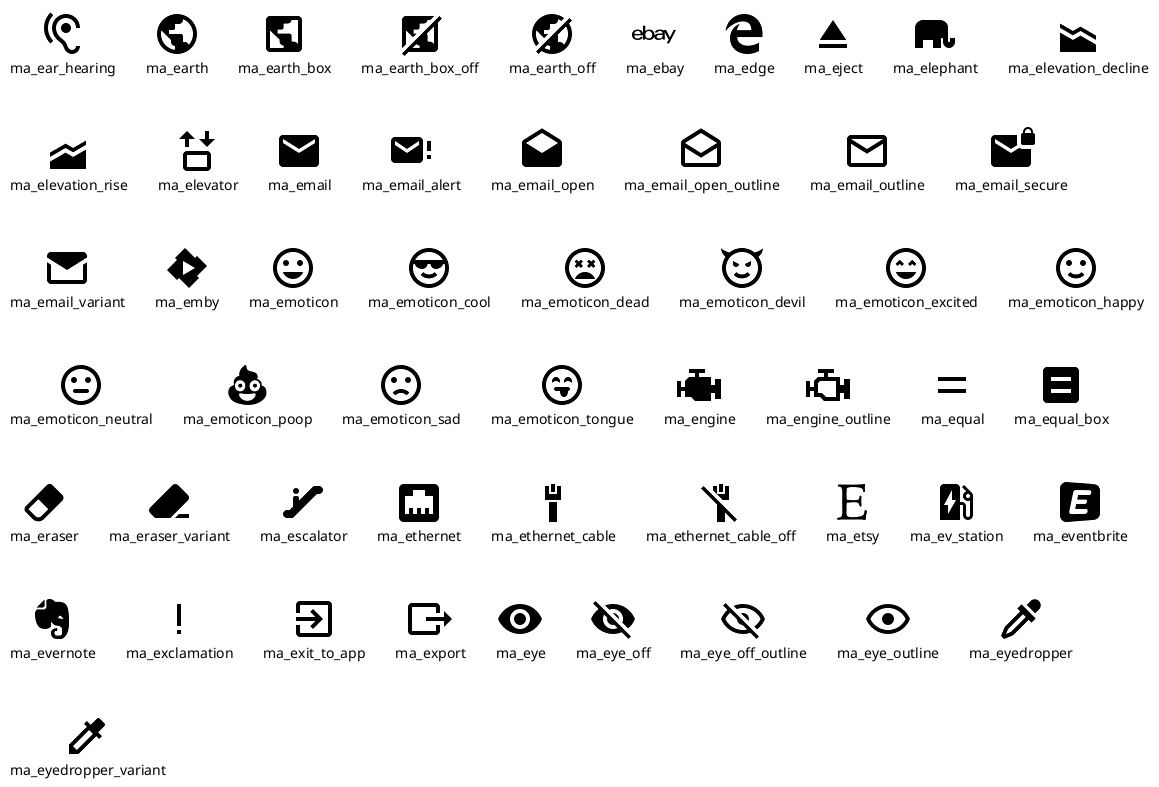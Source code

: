 @startuml
!include <material/ear_hearing>
!include <material/earth>
!include <material/earth_box>
!include <material/earth_box_off>
!include <material/earth_off>
!include <material/ebay>
!include <material/edge>
!include <material/eject>
!include <material/elephant>
!include <material/elevation_decline>
!include <material/elevation_rise>
!include <material/elevator>
!include <material/email>
!include <material/email_alert>
!include <material/email_open>
!include <material/email_open_outline>
!include <material/email_outline>
!include <material/email_secure>
!include <material/email_variant>
!include <material/emby>
!include <material/emoticon>
!include <material/emoticon_cool>
!include <material/emoticon_dead>
!include <material/emoticon_devil>
!include <material/emoticon_excited>
!include <material/emoticon_happy>
!include <material/emoticon_neutral>
!include <material/emoticon_poop>
!include <material/emoticon_sad>
!include <material/emoticon_tongue>
!include <material/engine>
!include <material/engine_outline>
!include <material/equal>
!include <material/equal_box>
!include <material/eraser>
!include <material/eraser_variant>
!include <material/escalator>
!include <material/ethernet>
!include <material/ethernet_cable>
!include <material/ethernet_cable_off>
!include <material/etsy>
!include <material/eventbrite>
!include <material/evernote>
!include <material/ev_station>
!include <material/exclamation>
!include <material/exit_to_app>
!include <material/export>
!include <material/eye>
!include <material/eyedropper>
!include <material/eyedropper_variant>
!include <material/eye_off>
!include <material/eye_off_outline>
!include <material/eye_outline>
listsprites
@enduml